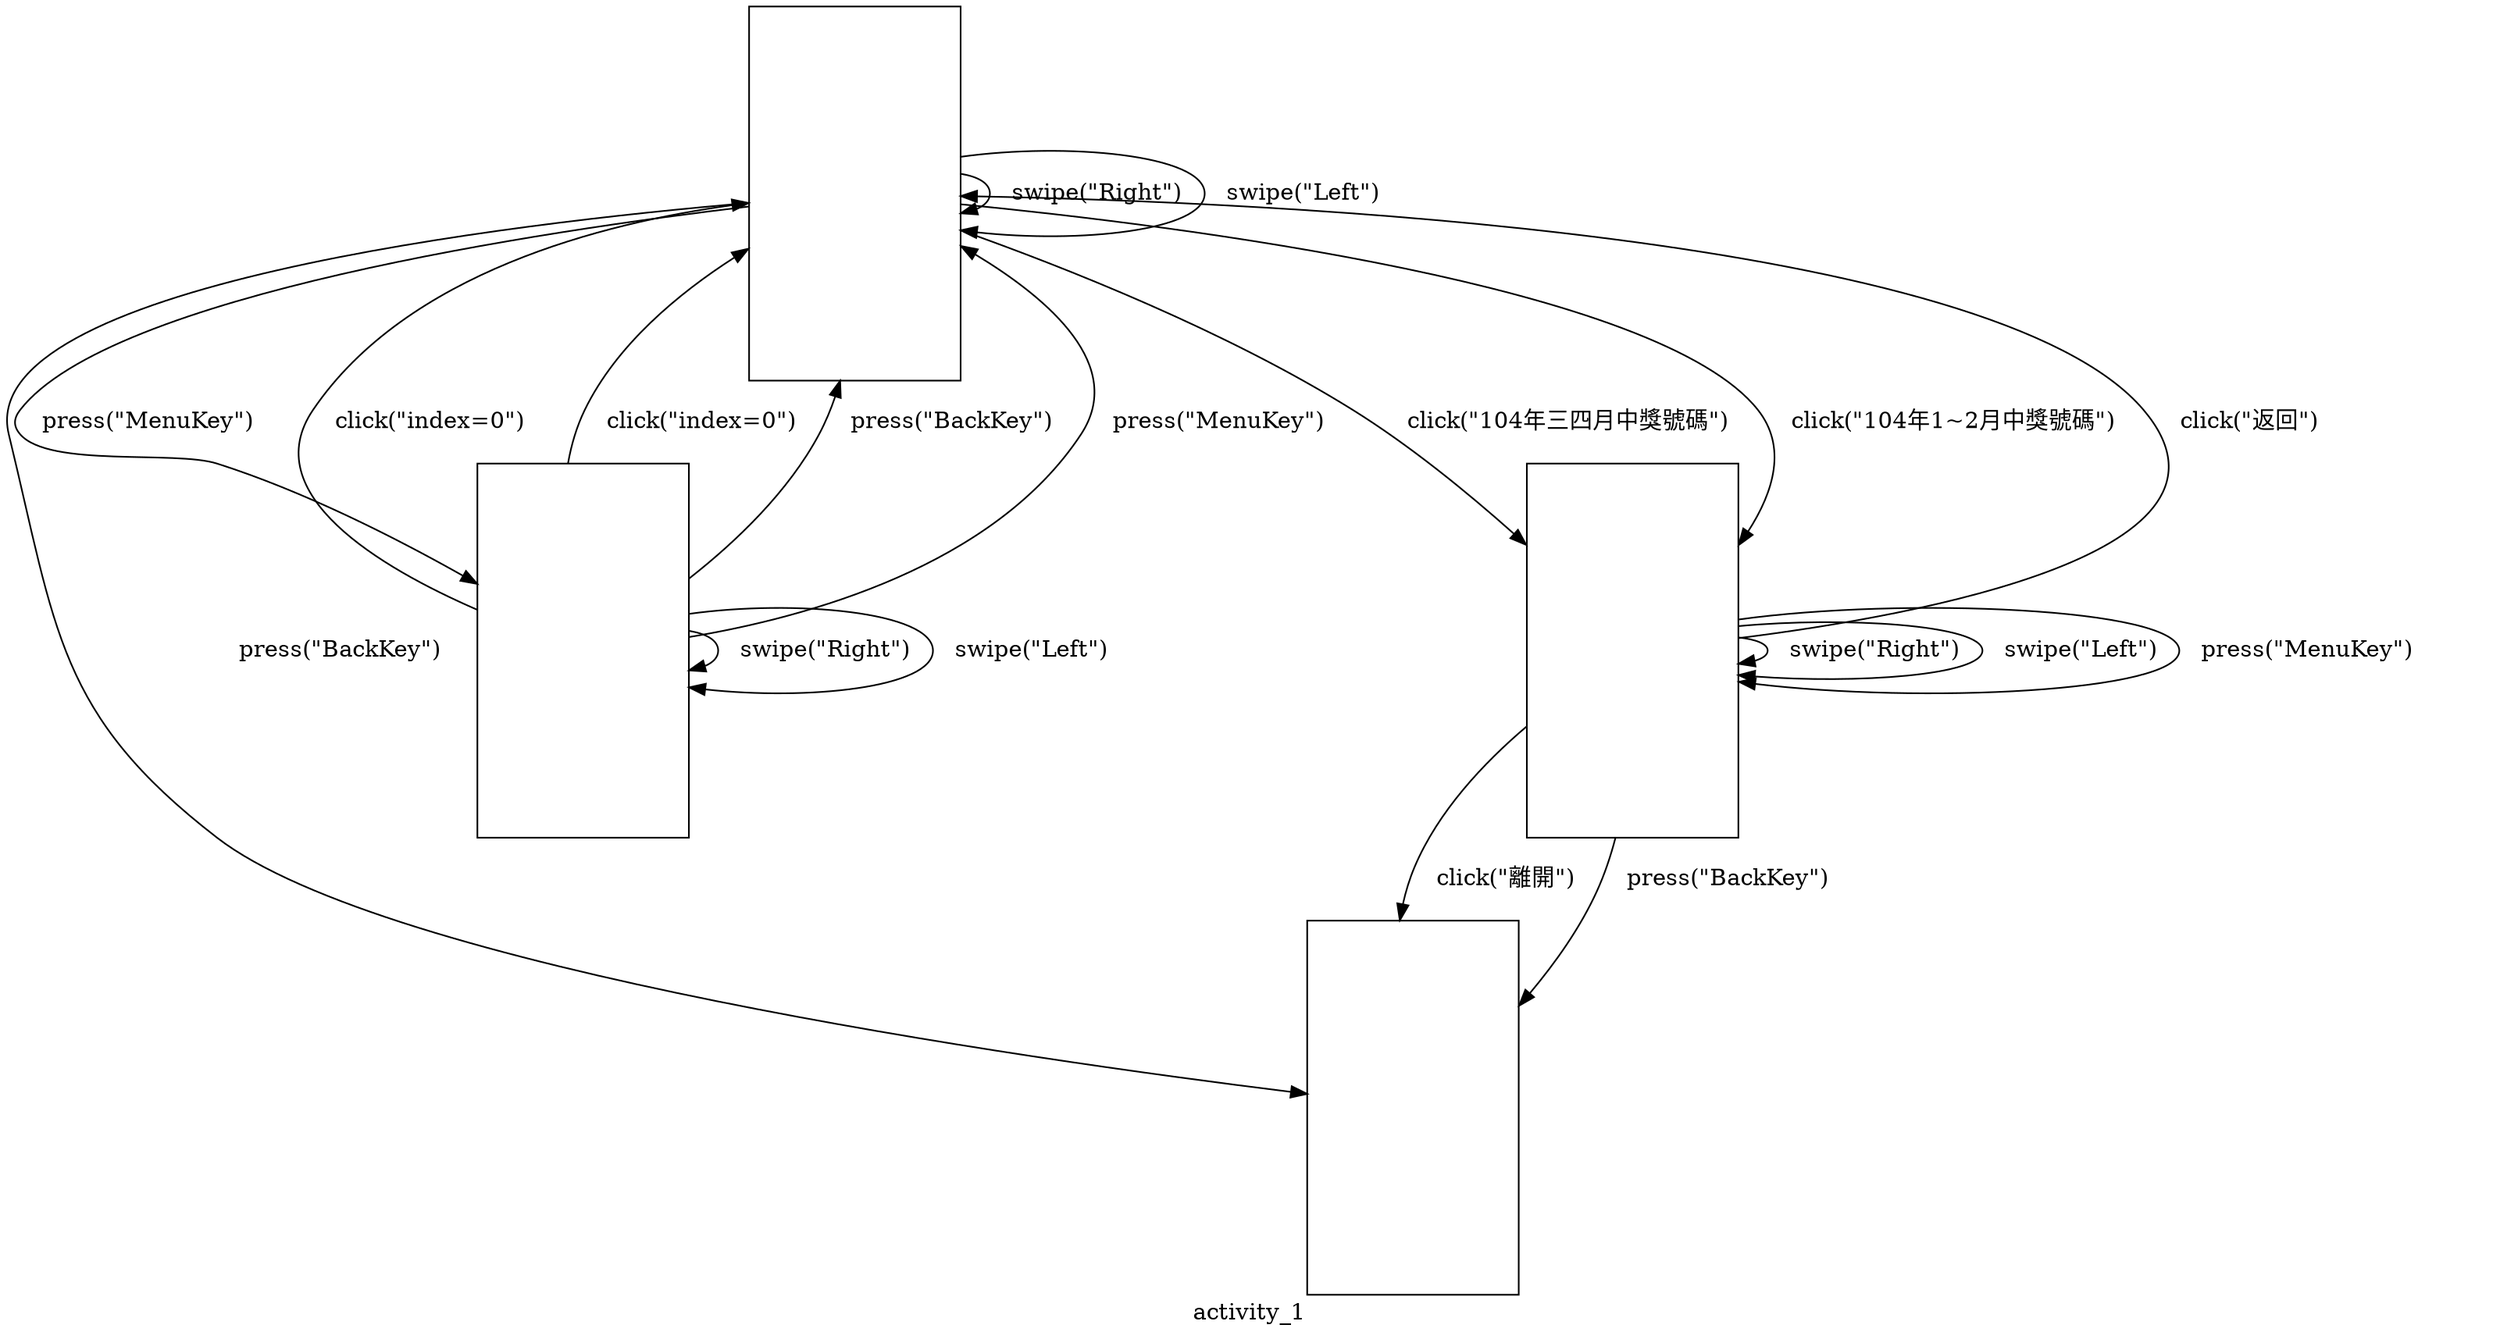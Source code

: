 digraph g {
graph [color=red];
imagepath = "C:\Users\Roger\Desktop\workspace\AndroidCrawler\gui_pages\20150622_104837";
label = "   activity_0   ";
state_0 [label="",shape=box,fixedsize=true,width=1.8,height=3.2,image="0.png",URL="0.png"];
state_final [label="",shape=box,fixedsize=true,width=1.8,height=3.2,image="-2.png",URL="-2.png"];
state_6 [label="",shape=box,fixedsize=true,width=1.8,height=3.2,image="6.png",URL="6.png"];
label = "   activity_1   ";
state_1 [label="",shape=box,fixedsize=true,width=1.8,height=3.2,image="1.png",URL="1.png"];
state_0 -> state_0 [label = "   swipe(\"Right\")   "];
state_0 -> state_0 [label = "   swipe(\"Left\")   "];
state_0 -> state_final [label = "   press(\"BackKey\")   "];
state_0 -> state_6 [label = "   press(\"MenuKey\")   "];
state_0 -> state_1 [label = "   click(\"104年三四月中獎號碼\")   "];
state_0 -> state_1 [label = "   click(\"104年1~2月中獎號碼\")   "];
state_6 -> state_0 [label = "   click(\"index=0\")   "];
state_6 -> state_0 [label = "   click(\"index=0\")   "];
state_6 -> state_6 [label = "   swipe(\"Right\")   "];
state_6 -> state_6 [label = "   swipe(\"Left\")   "];
state_6 -> state_0 [label = "   press(\"BackKey\")   "];
state_6 -> state_0 [label = "   press(\"MenuKey\")   "];
state_1 -> state_0 [label = "   click(\"返回\")   "];
state_1 -> state_final [label = "   click(\"離開\")   "];
state_1 -> state_1 [label = "   swipe(\"Right\")   "];
state_1 -> state_1 [label = "   swipe(\"Left\")   "];
state_1 -> state_final [label = "   press(\"BackKey\")   "];
state_1 -> state_1 [label = "   press(\"MenuKey\")   "];
}
